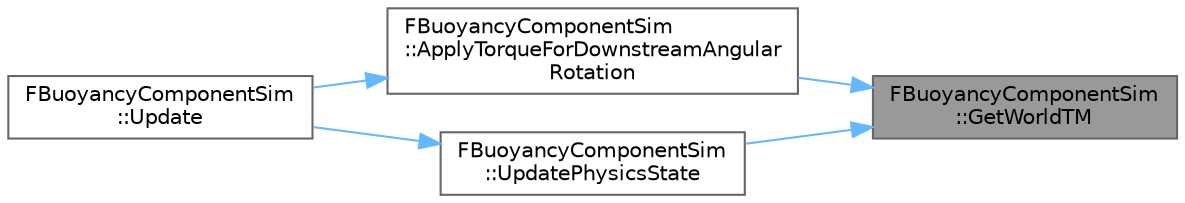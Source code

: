 digraph "FBuoyancyComponentSim::GetWorldTM"
{
 // INTERACTIVE_SVG=YES
 // LATEX_PDF_SIZE
  bgcolor="transparent";
  edge [fontname=Helvetica,fontsize=10,labelfontname=Helvetica,labelfontsize=10];
  node [fontname=Helvetica,fontsize=10,shape=box,height=0.2,width=0.4];
  rankdir="RL";
  Node1 [id="Node000001",label="FBuoyancyComponentSim\l::GetWorldTM",height=0.2,width=0.4,color="gray40", fillcolor="grey60", style="filled", fontcolor="black",tooltip=" "];
  Node1 -> Node2 [id="edge1_Node000001_Node000002",dir="back",color="steelblue1",style="solid",tooltip=" "];
  Node2 [id="Node000002",label="FBuoyancyComponentSim\l::ApplyTorqueForDownstreamAngular\lRotation",height=0.2,width=0.4,color="grey40", fillcolor="white", style="filled",URL="$d3/d86/classFBuoyancyComponentSim.html#af9b2d54c1e533a4799a91f924b101c63",tooltip=" "];
  Node2 -> Node3 [id="edge2_Node000002_Node000003",dir="back",color="steelblue1",style="solid",tooltip=" "];
  Node3 [id="Node000003",label="FBuoyancyComponentSim\l::Update",height=0.2,width=0.4,color="grey40", fillcolor="white", style="filled",URL="$d3/d86/classFBuoyancyComponentSim.html#a1aff1e17c06b8921ae11c5ce0a371952",tooltip=" "];
  Node1 -> Node4 [id="edge3_Node000001_Node000004",dir="back",color="steelblue1",style="solid",tooltip=" "];
  Node4 [id="Node000004",label="FBuoyancyComponentSim\l::UpdatePhysicsState",height=0.2,width=0.4,color="grey40", fillcolor="white", style="filled",URL="$d3/d86/classFBuoyancyComponentSim.html#ae4433a82ddef13febf62d6a4b01b963f",tooltip=" "];
  Node4 -> Node3 [id="edge4_Node000004_Node000003",dir="back",color="steelblue1",style="solid",tooltip=" "];
}
